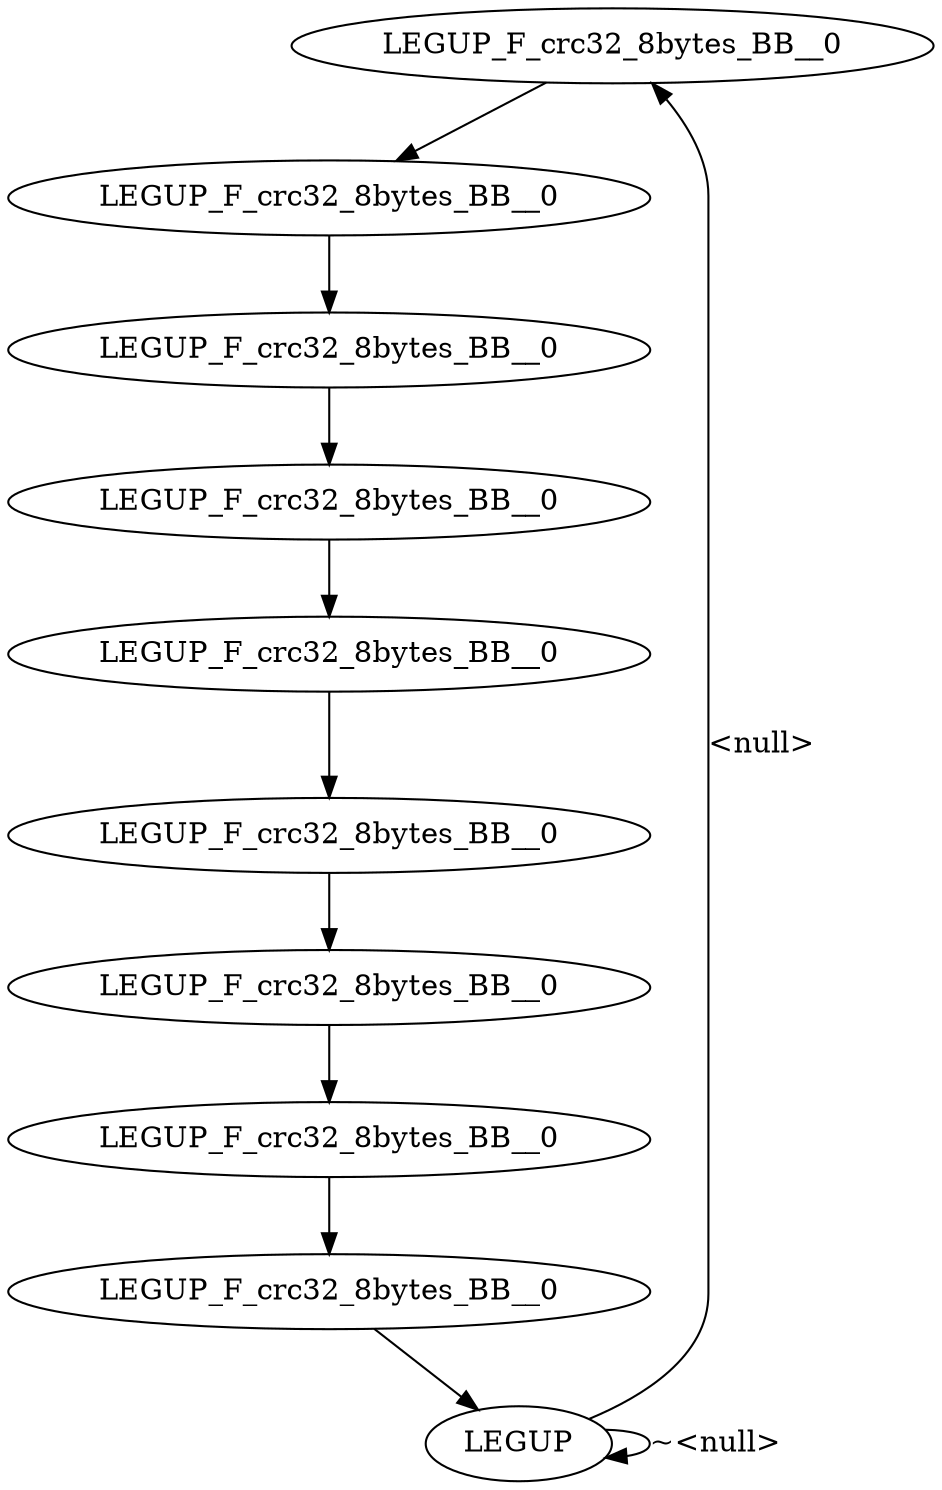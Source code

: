digraph {
Node0x2bca6a0[label="LEGUP_F_crc32_8bytes_BB__0"];
Node0x2bca500[label="LEGUP"];
Node0x2bca500 -> Node0x2bca6a0[label="<null>"];
Node0x2bca500 -> Node0x2bca500[label="~<null>"];
Node0x2bca770[label="LEGUP_F_crc32_8bytes_BB__0"];
Node0x2bca6a0 -> Node0x2bca770;
Node0x2bca880[label="LEGUP_F_crc32_8bytes_BB__0"];
Node0x2bca770 -> Node0x2bca880;
Node0x2bca990[label="LEGUP_F_crc32_8bytes_BB__0"];
Node0x2bca880 -> Node0x2bca990;
Node0x2bcaaa0[label="LEGUP_F_crc32_8bytes_BB__0"];
Node0x2bca990 -> Node0x2bcaaa0;
Node0x2bcabb0[label="LEGUP_F_crc32_8bytes_BB__0"];
Node0x2bcaaa0 -> Node0x2bcabb0;
Node0x2bcacc0[label="LEGUP_F_crc32_8bytes_BB__0"];
Node0x2bcabb0 -> Node0x2bcacc0;
Node0x2bcadd0[label="LEGUP_F_crc32_8bytes_BB__0"];
Node0x2bcacc0 -> Node0x2bcadd0;
Node0x2bd5520[label="LEGUP_F_crc32_8bytes_BB__0"];
Node0x2bcadd0 -> Node0x2bd5520;
Node0x2bd5520 -> Node0x2bca500;
}
